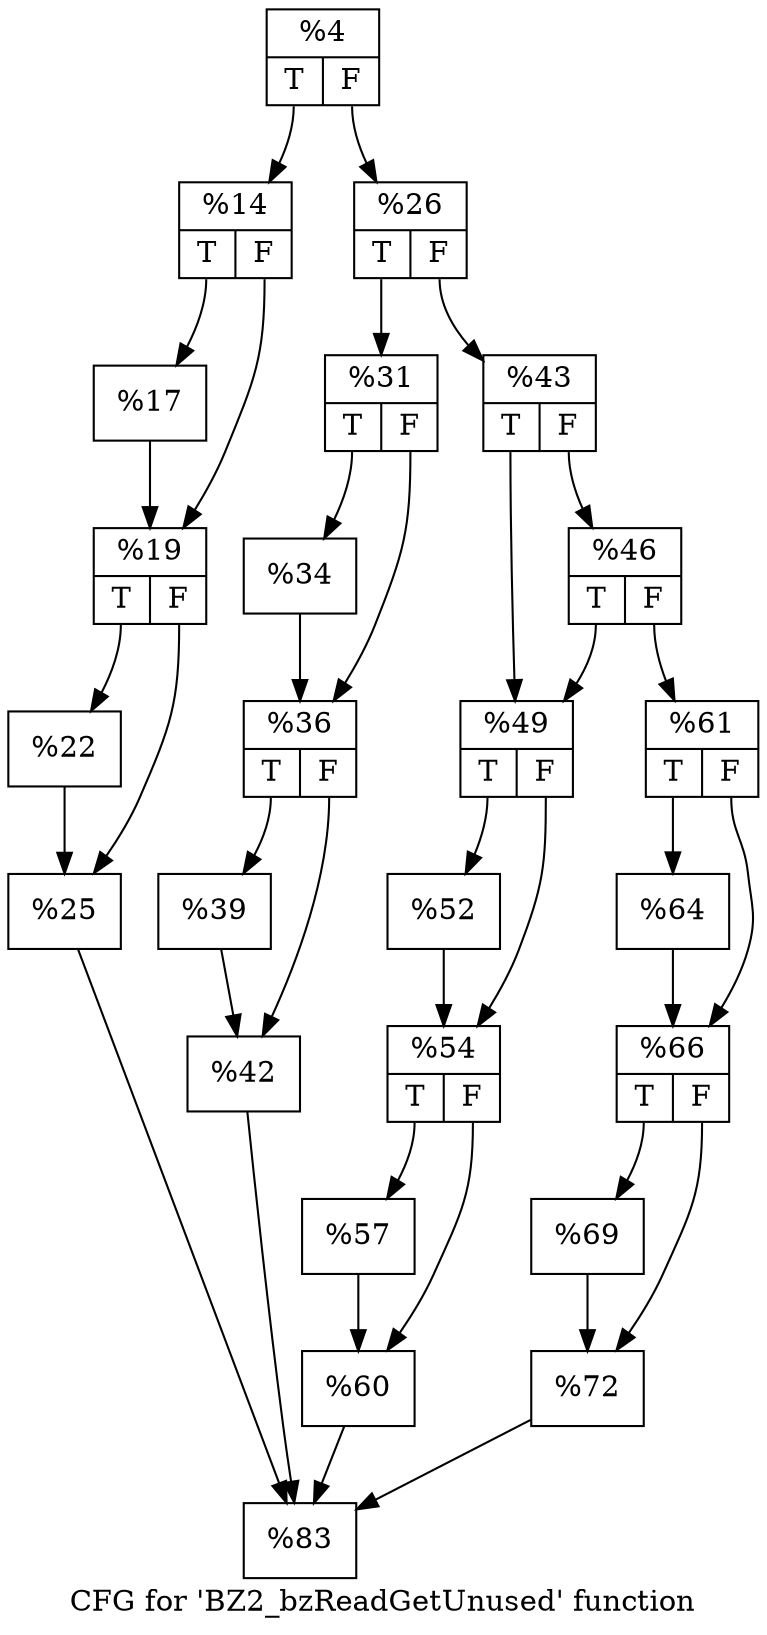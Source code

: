 digraph "CFG for 'BZ2_bzReadGetUnused' function" {
	label="CFG for 'BZ2_bzReadGetUnused' function";

	Node0x199be30 [shape=record,label="{%4|{<s0>T|<s1>F}}"];
	Node0x199be30:s0 -> Node0x199be80;
	Node0x199be30:s1 -> Node0x199c4f0;
	Node0x199be80 [shape=record,label="{%14|{<s0>T|<s1>F}}"];
	Node0x199be80:s0 -> Node0x199c6a0;
	Node0x199be80:s1 -> Node0x199c6f0;
	Node0x199c6a0 [shape=record,label="{%17}"];
	Node0x199c6a0 -> Node0x199c6f0;
	Node0x199c6f0 [shape=record,label="{%19|{<s0>T|<s1>F}}"];
	Node0x199c6f0:s0 -> Node0x199c950;
	Node0x199c6f0:s1 -> Node0x199c9a0;
	Node0x199c950 [shape=record,label="{%22}"];
	Node0x199c950 -> Node0x199c9a0;
	Node0x199c9a0 [shape=record,label="{%25}"];
	Node0x199c9a0 -> Node0x199cc60;
	Node0x199c4f0 [shape=record,label="{%26|{<s0>T|<s1>F}}"];
	Node0x199c4f0:s0 -> Node0x199cee0;
	Node0x199c4f0:s1 -> Node0x199cf30;
	Node0x199cee0 [shape=record,label="{%31|{<s0>T|<s1>F}}"];
	Node0x199cee0:s0 -> Node0x199d0e0;
	Node0x199cee0:s1 -> Node0x199d130;
	Node0x199d0e0 [shape=record,label="{%34}"];
	Node0x199d0e0 -> Node0x199d130;
	Node0x199d130 [shape=record,label="{%36|{<s0>T|<s1>F}}"];
	Node0x199d130:s0 -> Node0x199d420;
	Node0x199d130:s1 -> Node0x199d470;
	Node0x199d420 [shape=record,label="{%39}"];
	Node0x199d420 -> Node0x199d470;
	Node0x199d470 [shape=record,label="{%42}"];
	Node0x199d470 -> Node0x199cc60;
	Node0x199cf30 [shape=record,label="{%43|{<s0>T|<s1>F}}"];
	Node0x199cf30:s0 -> Node0x199d860;
	Node0x199cf30:s1 -> Node0x199d8b0;
	Node0x199d8b0 [shape=record,label="{%46|{<s0>T|<s1>F}}"];
	Node0x199d8b0:s0 -> Node0x199d860;
	Node0x199d8b0:s1 -> Node0x199da60;
	Node0x199d860 [shape=record,label="{%49|{<s0>T|<s1>F}}"];
	Node0x199d860:s0 -> Node0x199dc10;
	Node0x199d860:s1 -> Node0x199dc60;
	Node0x199dc10 [shape=record,label="{%52}"];
	Node0x199dc10 -> Node0x199dc60;
	Node0x199dc60 [shape=record,label="{%54|{<s0>T|<s1>F}}"];
	Node0x199dc60:s0 -> Node0x199df50;
	Node0x199dc60:s1 -> Node0x199dfa0;
	Node0x199df50 [shape=record,label="{%57}"];
	Node0x199df50 -> Node0x199dfa0;
	Node0x199dfa0 [shape=record,label="{%60}"];
	Node0x199dfa0 -> Node0x199cc60;
	Node0x199da60 [shape=record,label="{%61|{<s0>T|<s1>F}}"];
	Node0x199da60:s0 -> Node0x199e390;
	Node0x199da60:s1 -> Node0x199e3e0;
	Node0x199e390 [shape=record,label="{%64}"];
	Node0x199e390 -> Node0x199e3e0;
	Node0x199e3e0 [shape=record,label="{%66|{<s0>T|<s1>F}}"];
	Node0x199e3e0:s0 -> Node0x199e6d0;
	Node0x199e3e0:s1 -> Node0x199e720;
	Node0x199e6d0 [shape=record,label="{%69}"];
	Node0x199e6d0 -> Node0x199e720;
	Node0x199e720 [shape=record,label="{%72}"];
	Node0x199e720 -> Node0x199cc60;
	Node0x199cc60 [shape=record,label="{%83}"];
}
